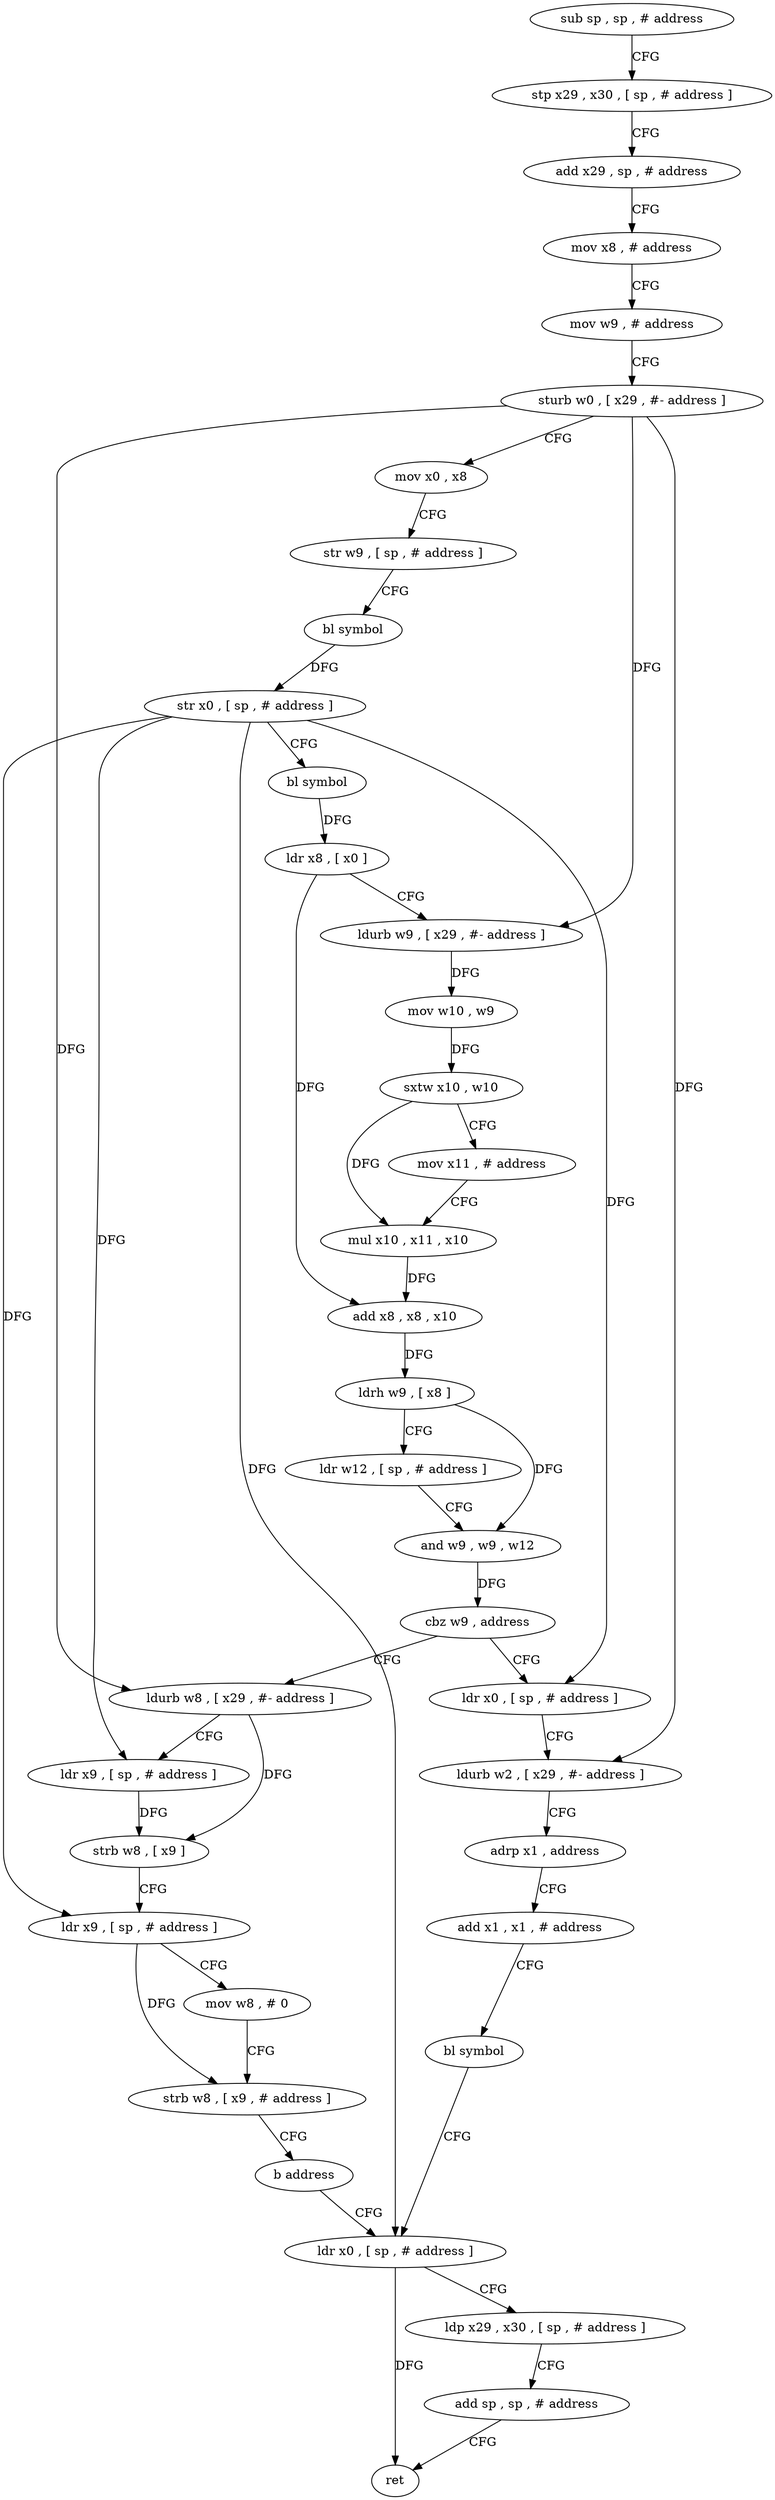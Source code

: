 digraph "func" {
"4212612" [label = "sub sp , sp , # address" ]
"4212616" [label = "stp x29 , x30 , [ sp , # address ]" ]
"4212620" [label = "add x29 , sp , # address" ]
"4212624" [label = "mov x8 , # address" ]
"4212628" [label = "mov w9 , # address" ]
"4212632" [label = "sturb w0 , [ x29 , #- address ]" ]
"4212636" [label = "mov x0 , x8" ]
"4212640" [label = "str w9 , [ sp , # address ]" ]
"4212644" [label = "bl symbol" ]
"4212648" [label = "str x0 , [ sp , # address ]" ]
"4212652" [label = "bl symbol" ]
"4212656" [label = "ldr x8 , [ x0 ]" ]
"4212660" [label = "ldurb w9 , [ x29 , #- address ]" ]
"4212664" [label = "mov w10 , w9" ]
"4212668" [label = "sxtw x10 , w10" ]
"4212672" [label = "mov x11 , # address" ]
"4212676" [label = "mul x10 , x11 , x10" ]
"4212680" [label = "add x8 , x8 , x10" ]
"4212684" [label = "ldrh w9 , [ x8 ]" ]
"4212688" [label = "ldr w12 , [ sp , # address ]" ]
"4212692" [label = "and w9 , w9 , w12" ]
"4212696" [label = "cbz w9 , address" ]
"4212728" [label = "ldr x0 , [ sp , # address ]" ]
"4212700" [label = "ldurb w8 , [ x29 , #- address ]" ]
"4212732" [label = "ldurb w2 , [ x29 , #- address ]" ]
"4212736" [label = "adrp x1 , address" ]
"4212740" [label = "add x1 , x1 , # address" ]
"4212744" [label = "bl symbol" ]
"4212748" [label = "ldr x0 , [ sp , # address ]" ]
"4212704" [label = "ldr x9 , [ sp , # address ]" ]
"4212708" [label = "strb w8 , [ x9 ]" ]
"4212712" [label = "ldr x9 , [ sp , # address ]" ]
"4212716" [label = "mov w8 , # 0" ]
"4212720" [label = "strb w8 , [ x9 , # address ]" ]
"4212724" [label = "b address" ]
"4212752" [label = "ldp x29 , x30 , [ sp , # address ]" ]
"4212756" [label = "add sp , sp , # address" ]
"4212760" [label = "ret" ]
"4212612" -> "4212616" [ label = "CFG" ]
"4212616" -> "4212620" [ label = "CFG" ]
"4212620" -> "4212624" [ label = "CFG" ]
"4212624" -> "4212628" [ label = "CFG" ]
"4212628" -> "4212632" [ label = "CFG" ]
"4212632" -> "4212636" [ label = "CFG" ]
"4212632" -> "4212660" [ label = "DFG" ]
"4212632" -> "4212732" [ label = "DFG" ]
"4212632" -> "4212700" [ label = "DFG" ]
"4212636" -> "4212640" [ label = "CFG" ]
"4212640" -> "4212644" [ label = "CFG" ]
"4212644" -> "4212648" [ label = "DFG" ]
"4212648" -> "4212652" [ label = "CFG" ]
"4212648" -> "4212728" [ label = "DFG" ]
"4212648" -> "4212704" [ label = "DFG" ]
"4212648" -> "4212712" [ label = "DFG" ]
"4212648" -> "4212748" [ label = "DFG" ]
"4212652" -> "4212656" [ label = "DFG" ]
"4212656" -> "4212660" [ label = "CFG" ]
"4212656" -> "4212680" [ label = "DFG" ]
"4212660" -> "4212664" [ label = "DFG" ]
"4212664" -> "4212668" [ label = "DFG" ]
"4212668" -> "4212672" [ label = "CFG" ]
"4212668" -> "4212676" [ label = "DFG" ]
"4212672" -> "4212676" [ label = "CFG" ]
"4212676" -> "4212680" [ label = "DFG" ]
"4212680" -> "4212684" [ label = "DFG" ]
"4212684" -> "4212688" [ label = "CFG" ]
"4212684" -> "4212692" [ label = "DFG" ]
"4212688" -> "4212692" [ label = "CFG" ]
"4212692" -> "4212696" [ label = "DFG" ]
"4212696" -> "4212728" [ label = "CFG" ]
"4212696" -> "4212700" [ label = "CFG" ]
"4212728" -> "4212732" [ label = "CFG" ]
"4212700" -> "4212704" [ label = "CFG" ]
"4212700" -> "4212708" [ label = "DFG" ]
"4212732" -> "4212736" [ label = "CFG" ]
"4212736" -> "4212740" [ label = "CFG" ]
"4212740" -> "4212744" [ label = "CFG" ]
"4212744" -> "4212748" [ label = "CFG" ]
"4212748" -> "4212752" [ label = "CFG" ]
"4212748" -> "4212760" [ label = "DFG" ]
"4212704" -> "4212708" [ label = "DFG" ]
"4212708" -> "4212712" [ label = "CFG" ]
"4212712" -> "4212716" [ label = "CFG" ]
"4212712" -> "4212720" [ label = "DFG" ]
"4212716" -> "4212720" [ label = "CFG" ]
"4212720" -> "4212724" [ label = "CFG" ]
"4212724" -> "4212748" [ label = "CFG" ]
"4212752" -> "4212756" [ label = "CFG" ]
"4212756" -> "4212760" [ label = "CFG" ]
}
